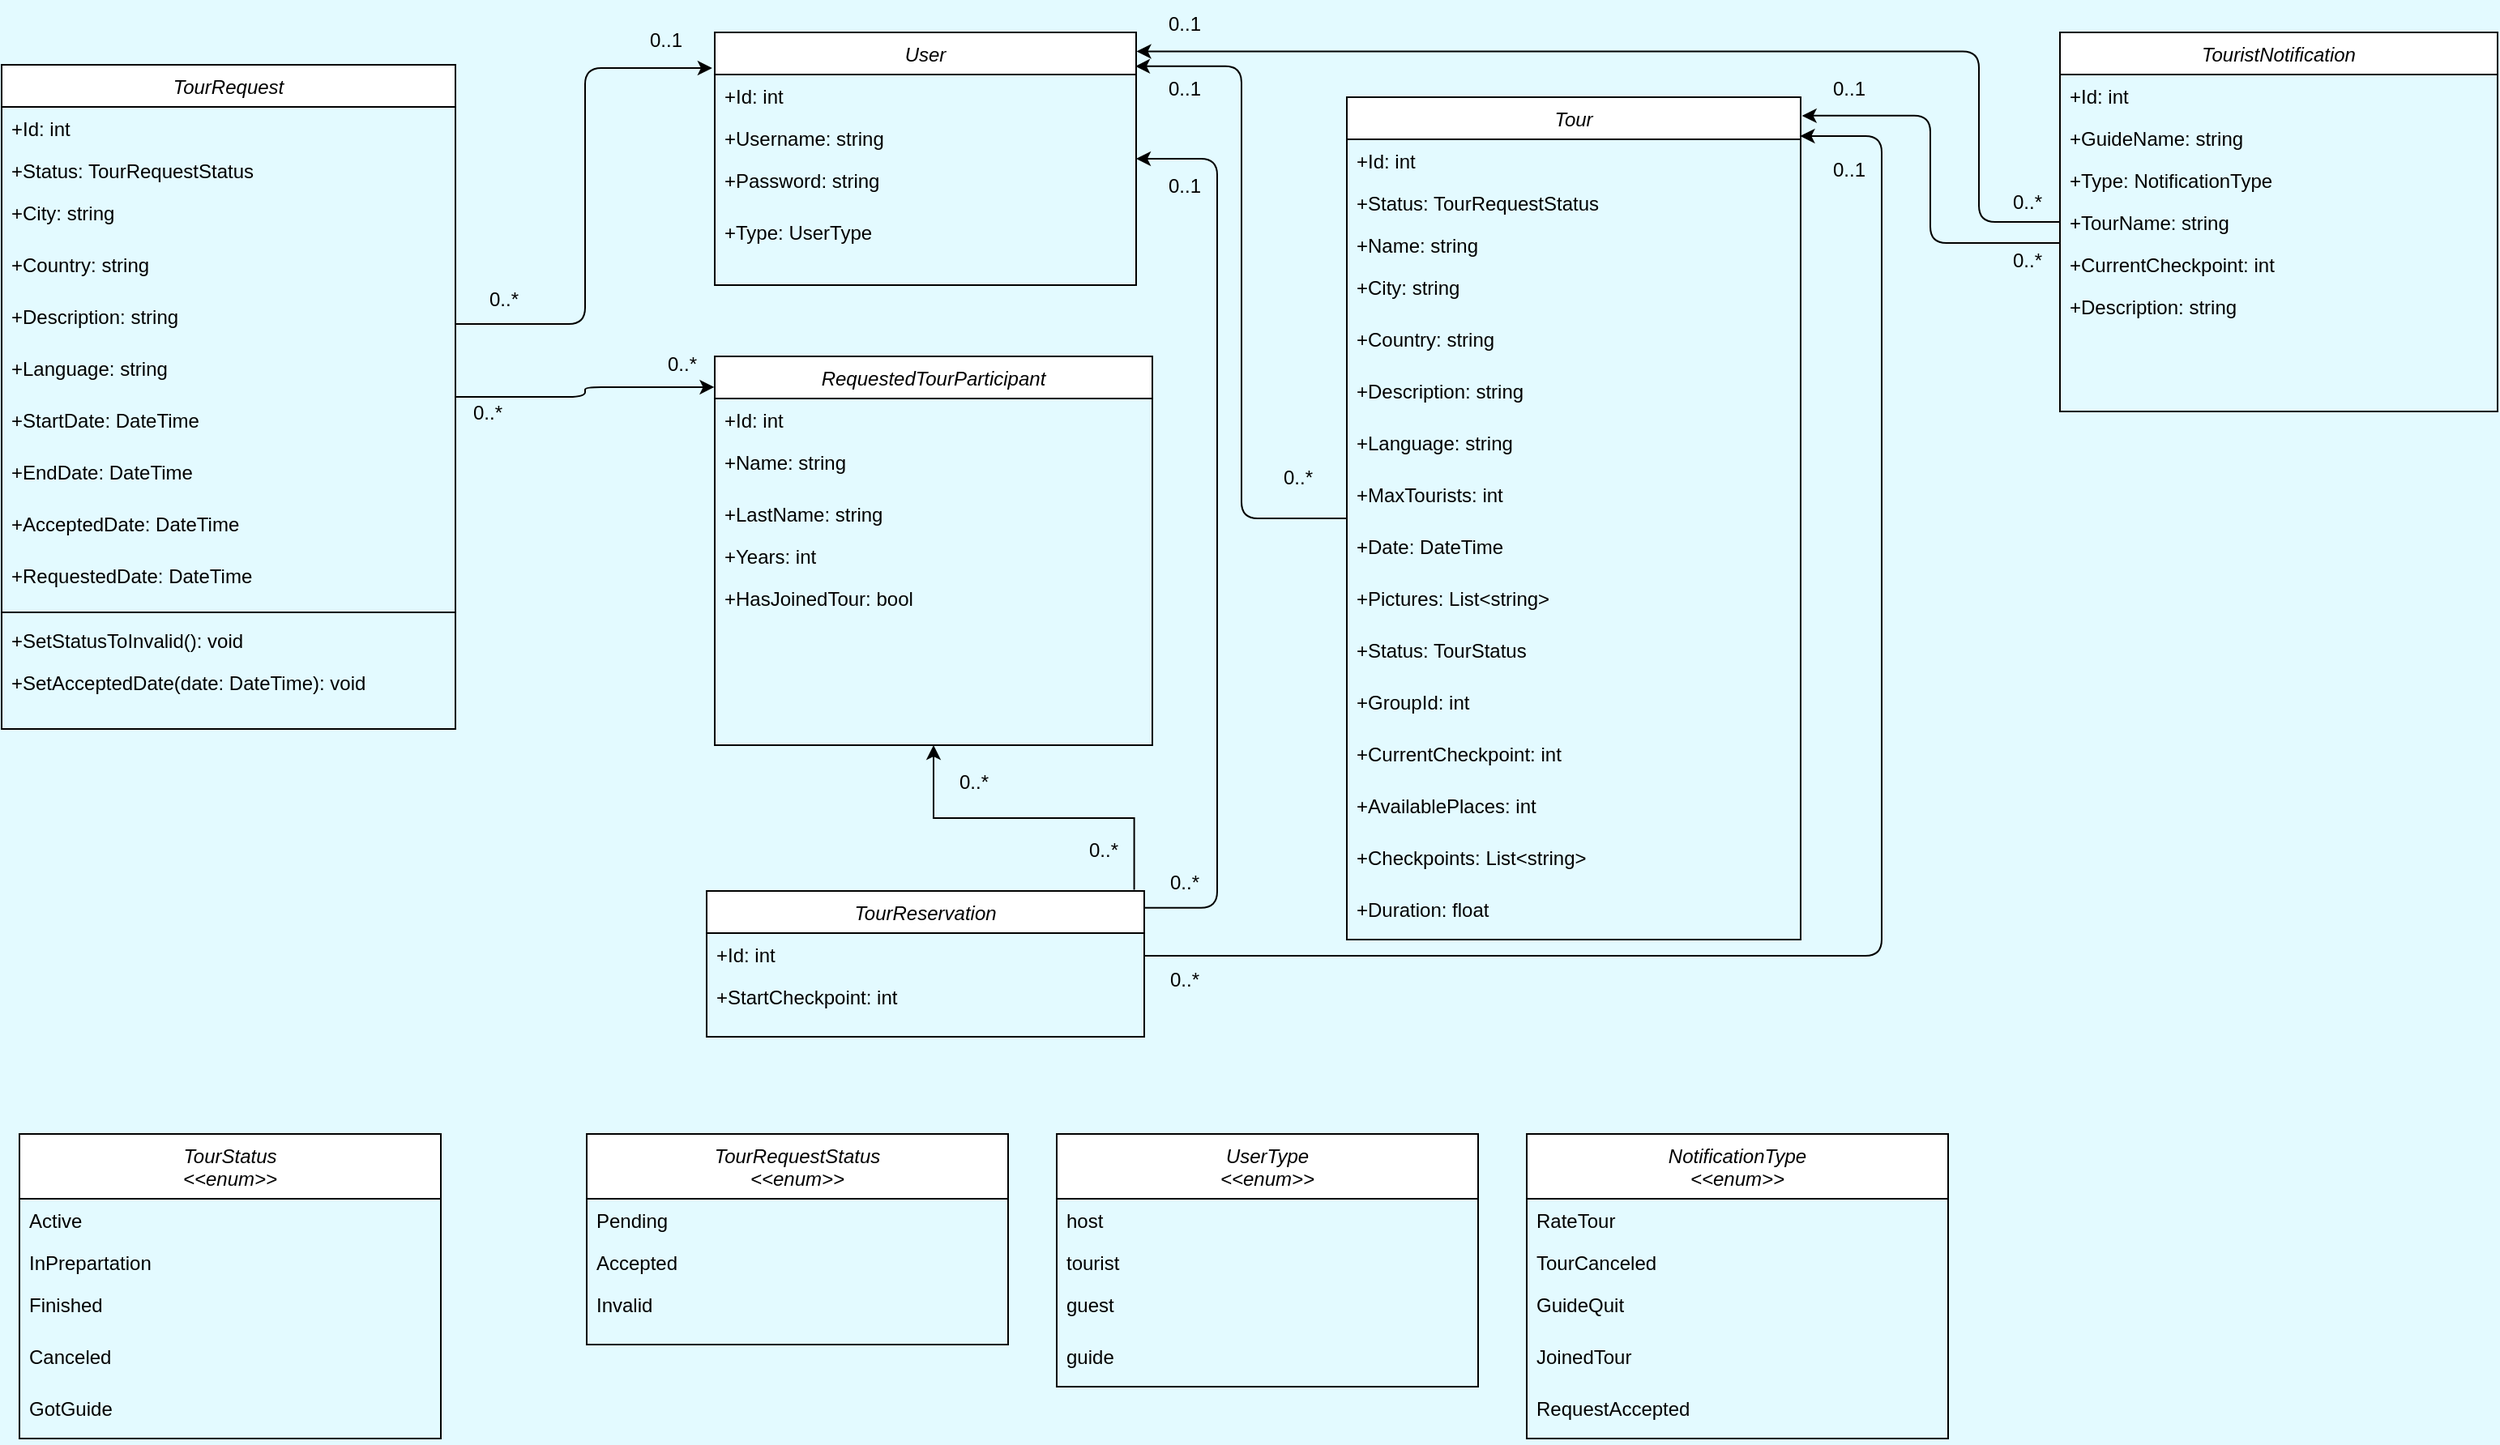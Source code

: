 <mxfile version="24.4.0" type="device">
  <diagram id="C5RBs43oDa-KdzZeNtuy" name="Page-1">
    <mxGraphModel dx="1055" dy="916" grid="1" gridSize="10" guides="1" tooltips="1" connect="1" arrows="1" fold="1" page="1" pageScale="1" pageWidth="827" pageHeight="1169" background="#E3FAFF" math="0" shadow="0">
      <root>
        <mxCell id="WIyWlLk6GJQsqaUBKTNV-0" />
        <mxCell id="WIyWlLk6GJQsqaUBKTNV-1" parent="WIyWlLk6GJQsqaUBKTNV-0" />
        <mxCell id="YYc4IIqtHpc5yu8AQ81t-61" value="" style="edgeStyle=orthogonalEdgeStyle;rounded=1;orthogonalLoop=1;jettySize=auto;html=1;entryX=-0.006;entryY=-0.154;entryDx=0;entryDy=0;entryPerimeter=0;endArrow=classic;endFill=1;curved=0;" parent="WIyWlLk6GJQsqaUBKTNV-1" source="zkfFHV4jXpPFQw0GAbJ--0" target="YYc4IIqtHpc5yu8AQ81t-7" edge="1">
          <mxGeometry relative="1" as="geometry">
            <mxPoint x="494" y="230" as="targetPoint" />
            <Array as="points">
              <mxPoint x="400" y="220" />
              <mxPoint x="400" y="62" />
            </Array>
          </mxGeometry>
        </mxCell>
        <mxCell id="YYc4IIqtHpc5yu8AQ81t-77" value="" style="edgeStyle=orthogonalEdgeStyle;rounded=1;orthogonalLoop=1;jettySize=auto;html=1;entryX=-0.001;entryY=0.079;entryDx=0;entryDy=0;entryPerimeter=0;endArrow=classic;endFill=1;curved=0;" parent="WIyWlLk6GJQsqaUBKTNV-1" source="zkfFHV4jXpPFQw0GAbJ--0" target="YYc4IIqtHpc5yu8AQ81t-65" edge="1">
          <mxGeometry relative="1" as="geometry">
            <mxPoint x="540" y="289" as="targetPoint" />
          </mxGeometry>
        </mxCell>
        <mxCell id="zkfFHV4jXpPFQw0GAbJ--0" value="TourRequest" style="swimlane;fontStyle=2;align=center;verticalAlign=top;childLayout=stackLayout;horizontal=1;startSize=26;horizontalStack=0;resizeParent=1;resizeLast=0;collapsible=1;marginBottom=0;rounded=0;shadow=0;strokeWidth=1;" parent="WIyWlLk6GJQsqaUBKTNV-1" vertex="1">
          <mxGeometry x="40" y="60" width="280" height="410" as="geometry">
            <mxRectangle x="220" y="120" width="160" height="26" as="alternateBounds" />
          </mxGeometry>
        </mxCell>
        <mxCell id="LSEYQxEJz5IPgoglVi6a-14" value="+Id: int" style="text;align=left;verticalAlign=top;spacingLeft=4;spacingRight=4;overflow=hidden;rotatable=0;points=[[0,0.5],[1,0.5]];portConstraint=eastwest;" parent="zkfFHV4jXpPFQw0GAbJ--0" vertex="1">
          <mxGeometry y="26" width="280" height="26" as="geometry" />
        </mxCell>
        <mxCell id="zkfFHV4jXpPFQw0GAbJ--2" value="+Status: TourRequestStatus" style="text;align=left;verticalAlign=top;spacingLeft=4;spacingRight=4;overflow=hidden;rotatable=0;points=[[0,0.5],[1,0.5]];portConstraint=eastwest;rounded=0;shadow=0;html=0;" parent="zkfFHV4jXpPFQw0GAbJ--0" vertex="1">
          <mxGeometry y="52" width="280" height="26" as="geometry" />
        </mxCell>
        <mxCell id="LSEYQxEJz5IPgoglVi6a-7" value="+City: string" style="text;align=left;verticalAlign=top;spacingLeft=4;spacingRight=4;overflow=hidden;rotatable=0;points=[[0,0.5],[1,0.5]];portConstraint=eastwest;rounded=0;shadow=0;html=0;" parent="zkfFHV4jXpPFQw0GAbJ--0" vertex="1">
          <mxGeometry y="78" width="280" height="32" as="geometry" />
        </mxCell>
        <mxCell id="LSEYQxEJz5IPgoglVi6a-8" value="+Country: string" style="text;align=left;verticalAlign=top;spacingLeft=4;spacingRight=4;overflow=hidden;rotatable=0;points=[[0,0.5],[1,0.5]];portConstraint=eastwest;rounded=0;shadow=0;html=0;" parent="zkfFHV4jXpPFQw0GAbJ--0" vertex="1">
          <mxGeometry y="110" width="280" height="32" as="geometry" />
        </mxCell>
        <mxCell id="LSEYQxEJz5IPgoglVi6a-9" value="+Description: string" style="text;align=left;verticalAlign=top;spacingLeft=4;spacingRight=4;overflow=hidden;rotatable=0;points=[[0,0.5],[1,0.5]];portConstraint=eastwest;rounded=0;shadow=0;html=0;" parent="zkfFHV4jXpPFQw0GAbJ--0" vertex="1">
          <mxGeometry y="142" width="280" height="32" as="geometry" />
        </mxCell>
        <mxCell id="LSEYQxEJz5IPgoglVi6a-10" value="+Language: string" style="text;align=left;verticalAlign=top;spacingLeft=4;spacingRight=4;overflow=hidden;rotatable=0;points=[[0,0.5],[1,0.5]];portConstraint=eastwest;rounded=0;shadow=0;html=0;" parent="zkfFHV4jXpPFQw0GAbJ--0" vertex="1">
          <mxGeometry y="174" width="280" height="32" as="geometry" />
        </mxCell>
        <mxCell id="LSEYQxEJz5IPgoglVi6a-12" value="+StartDate: DateTime" style="text;align=left;verticalAlign=top;spacingLeft=4;spacingRight=4;overflow=hidden;rotatable=0;points=[[0,0.5],[1,0.5]];portConstraint=eastwest;rounded=0;shadow=0;html=0;" parent="zkfFHV4jXpPFQw0GAbJ--0" vertex="1">
          <mxGeometry y="206" width="280" height="32" as="geometry" />
        </mxCell>
        <mxCell id="zkfFHV4jXpPFQw0GAbJ--3" value="+EndDate: DateTime" style="text;align=left;verticalAlign=top;spacingLeft=4;spacingRight=4;overflow=hidden;rotatable=0;points=[[0,0.5],[1,0.5]];portConstraint=eastwest;rounded=0;shadow=0;html=0;" parent="zkfFHV4jXpPFQw0GAbJ--0" vertex="1">
          <mxGeometry y="238" width="280" height="32" as="geometry" />
        </mxCell>
        <mxCell id="YYc4IIqtHpc5yu8AQ81t-0" value="+AcceptedDate: DateTime" style="text;align=left;verticalAlign=top;spacingLeft=4;spacingRight=4;overflow=hidden;rotatable=0;points=[[0,0.5],[1,0.5]];portConstraint=eastwest;rounded=0;shadow=0;html=0;" parent="zkfFHV4jXpPFQw0GAbJ--0" vertex="1">
          <mxGeometry y="270" width="280" height="32" as="geometry" />
        </mxCell>
        <mxCell id="YYc4IIqtHpc5yu8AQ81t-1" value="+RequestedDate: DateTime" style="text;align=left;verticalAlign=top;spacingLeft=4;spacingRight=4;overflow=hidden;rotatable=0;points=[[0,0.5],[1,0.5]];portConstraint=eastwest;rounded=0;shadow=0;html=0;" parent="zkfFHV4jXpPFQw0GAbJ--0" vertex="1">
          <mxGeometry y="302" width="280" height="32" as="geometry" />
        </mxCell>
        <mxCell id="zkfFHV4jXpPFQw0GAbJ--4" value="" style="line;html=1;strokeWidth=1;align=left;verticalAlign=middle;spacingTop=-1;spacingLeft=3;spacingRight=3;rotatable=0;labelPosition=right;points=[];portConstraint=eastwest;" parent="zkfFHV4jXpPFQw0GAbJ--0" vertex="1">
          <mxGeometry y="334" width="280" height="8" as="geometry" />
        </mxCell>
        <mxCell id="zkfFHV4jXpPFQw0GAbJ--5" value="+SetStatusToInvalid(): void" style="text;align=left;verticalAlign=top;spacingLeft=4;spacingRight=4;overflow=hidden;rotatable=0;points=[[0,0.5],[1,0.5]];portConstraint=eastwest;" parent="zkfFHV4jXpPFQw0GAbJ--0" vertex="1">
          <mxGeometry y="342" width="280" height="26" as="geometry" />
        </mxCell>
        <mxCell id="8SINOTwV2rvyb2fGNjgt-0" value="+SetAcceptedDate(date: DateTime): void" style="text;align=left;verticalAlign=top;spacingLeft=4;spacingRight=4;overflow=hidden;rotatable=0;points=[[0,0.5],[1,0.5]];portConstraint=eastwest;" parent="zkfFHV4jXpPFQw0GAbJ--0" vertex="1">
          <mxGeometry y="368" width="280" height="26" as="geometry" />
        </mxCell>
        <mxCell id="YYc4IIqtHpc5yu8AQ81t-6" value="User" style="swimlane;fontStyle=2;align=center;verticalAlign=top;childLayout=stackLayout;horizontal=1;startSize=26;horizontalStack=0;resizeParent=1;resizeLast=0;collapsible=1;marginBottom=0;rounded=0;shadow=0;strokeWidth=1;" parent="WIyWlLk6GJQsqaUBKTNV-1" vertex="1">
          <mxGeometry x="480" y="40" width="260" height="156" as="geometry">
            <mxRectangle x="220" y="120" width="160" height="26" as="alternateBounds" />
          </mxGeometry>
        </mxCell>
        <mxCell id="YYc4IIqtHpc5yu8AQ81t-7" value="+Id: int" style="text;align=left;verticalAlign=top;spacingLeft=4;spacingRight=4;overflow=hidden;rotatable=0;points=[[0,0.5],[1,0.5]];portConstraint=eastwest;" parent="YYc4IIqtHpc5yu8AQ81t-6" vertex="1">
          <mxGeometry y="26" width="260" height="26" as="geometry" />
        </mxCell>
        <mxCell id="YYc4IIqtHpc5yu8AQ81t-8" value="+Username: string" style="text;align=left;verticalAlign=top;spacingLeft=4;spacingRight=4;overflow=hidden;rotatable=0;points=[[0,0.5],[1,0.5]];portConstraint=eastwest;" parent="YYc4IIqtHpc5yu8AQ81t-6" vertex="1">
          <mxGeometry y="52" width="260" height="26" as="geometry" />
        </mxCell>
        <mxCell id="YYc4IIqtHpc5yu8AQ81t-9" value="+Password: string" style="text;align=left;verticalAlign=top;spacingLeft=4;spacingRight=4;overflow=hidden;rotatable=0;points=[[0,0.5],[1,0.5]];portConstraint=eastwest;rounded=0;shadow=0;html=0;" parent="YYc4IIqtHpc5yu8AQ81t-6" vertex="1">
          <mxGeometry y="78" width="260" height="32" as="geometry" />
        </mxCell>
        <mxCell id="YYc4IIqtHpc5yu8AQ81t-10" value="+Type: UserType" style="text;align=left;verticalAlign=top;spacingLeft=4;spacingRight=4;overflow=hidden;rotatable=0;points=[[0,0.5],[1,0.5]];portConstraint=eastwest;rounded=0;shadow=0;html=0;" parent="YYc4IIqtHpc5yu8AQ81t-6" vertex="1">
          <mxGeometry y="110" width="260" height="26" as="geometry" />
        </mxCell>
        <mxCell id="YYc4IIqtHpc5yu8AQ81t-22" value="TourRequestStatus&#xa;&lt;&lt;enum&gt;&gt;" style="swimlane;fontStyle=2;align=center;verticalAlign=top;childLayout=stackLayout;horizontal=1;startSize=40;horizontalStack=0;resizeParent=1;resizeLast=0;collapsible=1;marginBottom=0;rounded=0;shadow=0;strokeWidth=1;" parent="WIyWlLk6GJQsqaUBKTNV-1" vertex="1">
          <mxGeometry x="401" y="720" width="260" height="130" as="geometry">
            <mxRectangle x="220" y="120" width="160" height="26" as="alternateBounds" />
          </mxGeometry>
        </mxCell>
        <mxCell id="YYc4IIqtHpc5yu8AQ81t-23" value="Pending" style="text;align=left;verticalAlign=top;spacingLeft=4;spacingRight=4;overflow=hidden;rotatable=0;points=[[0,0.5],[1,0.5]];portConstraint=eastwest;" parent="YYc4IIqtHpc5yu8AQ81t-22" vertex="1">
          <mxGeometry y="40" width="260" height="26" as="geometry" />
        </mxCell>
        <mxCell id="YYc4IIqtHpc5yu8AQ81t-24" value="Accepted" style="text;align=left;verticalAlign=top;spacingLeft=4;spacingRight=4;overflow=hidden;rotatable=0;points=[[0,0.5],[1,0.5]];portConstraint=eastwest;" parent="YYc4IIqtHpc5yu8AQ81t-22" vertex="1">
          <mxGeometry y="66" width="260" height="26" as="geometry" />
        </mxCell>
        <mxCell id="YYc4IIqtHpc5yu8AQ81t-25" value="Invalid" style="text;align=left;verticalAlign=top;spacingLeft=4;spacingRight=4;overflow=hidden;rotatable=0;points=[[0,0.5],[1,0.5]];portConstraint=eastwest;rounded=0;shadow=0;html=0;" parent="YYc4IIqtHpc5yu8AQ81t-22" vertex="1">
          <mxGeometry y="92" width="260" height="32" as="geometry" />
        </mxCell>
        <mxCell id="YYc4IIqtHpc5yu8AQ81t-30" value="UserType&#xa;&lt;&lt;enum&gt;&gt;" style="swimlane;fontStyle=2;align=center;verticalAlign=top;childLayout=stackLayout;horizontal=1;startSize=40;horizontalStack=0;resizeParent=1;resizeLast=0;collapsible=1;marginBottom=0;rounded=0;shadow=0;strokeWidth=1;" parent="WIyWlLk6GJQsqaUBKTNV-1" vertex="1">
          <mxGeometry x="691" y="720" width="260" height="156" as="geometry">
            <mxRectangle x="220" y="120" width="160" height="26" as="alternateBounds" />
          </mxGeometry>
        </mxCell>
        <mxCell id="YYc4IIqtHpc5yu8AQ81t-31" value="host" style="text;align=left;verticalAlign=top;spacingLeft=4;spacingRight=4;overflow=hidden;rotatable=0;points=[[0,0.5],[1,0.5]];portConstraint=eastwest;" parent="YYc4IIqtHpc5yu8AQ81t-30" vertex="1">
          <mxGeometry y="40" width="260" height="26" as="geometry" />
        </mxCell>
        <mxCell id="YYc4IIqtHpc5yu8AQ81t-32" value="tourist" style="text;align=left;verticalAlign=top;spacingLeft=4;spacingRight=4;overflow=hidden;rotatable=0;points=[[0,0.5],[1,0.5]];portConstraint=eastwest;" parent="YYc4IIqtHpc5yu8AQ81t-30" vertex="1">
          <mxGeometry y="66" width="260" height="26" as="geometry" />
        </mxCell>
        <mxCell id="YYc4IIqtHpc5yu8AQ81t-33" value="guest" style="text;align=left;verticalAlign=top;spacingLeft=4;spacingRight=4;overflow=hidden;rotatable=0;points=[[0,0.5],[1,0.5]];portConstraint=eastwest;rounded=0;shadow=0;html=0;" parent="YYc4IIqtHpc5yu8AQ81t-30" vertex="1">
          <mxGeometry y="92" width="260" height="32" as="geometry" />
        </mxCell>
        <mxCell id="YYc4IIqtHpc5yu8AQ81t-34" value="guide" style="text;align=left;verticalAlign=top;spacingLeft=4;spacingRight=4;overflow=hidden;rotatable=0;points=[[0,0.5],[1,0.5]];portConstraint=eastwest;rounded=0;shadow=0;html=0;" parent="YYc4IIqtHpc5yu8AQ81t-30" vertex="1">
          <mxGeometry y="124" width="260" height="32" as="geometry" />
        </mxCell>
        <mxCell id="YYc4IIqtHpc5yu8AQ81t-65" value="RequestedTourParticipant" style="swimlane;fontStyle=2;align=center;verticalAlign=top;childLayout=stackLayout;horizontal=1;startSize=26;horizontalStack=0;resizeParent=1;resizeLast=0;collapsible=1;marginBottom=0;rounded=0;shadow=0;strokeWidth=1;" parent="WIyWlLk6GJQsqaUBKTNV-1" vertex="1">
          <mxGeometry x="480" y="240" width="270" height="240" as="geometry">
            <mxRectangle x="220" y="120" width="160" height="26" as="alternateBounds" />
          </mxGeometry>
        </mxCell>
        <mxCell id="YYc4IIqtHpc5yu8AQ81t-66" value="+Id: int" style="text;align=left;verticalAlign=top;spacingLeft=4;spacingRight=4;overflow=hidden;rotatable=0;points=[[0,0.5],[1,0.5]];portConstraint=eastwest;" parent="YYc4IIqtHpc5yu8AQ81t-65" vertex="1">
          <mxGeometry y="26" width="270" height="26" as="geometry" />
        </mxCell>
        <mxCell id="YYc4IIqtHpc5yu8AQ81t-68" value="+Name: string" style="text;align=left;verticalAlign=top;spacingLeft=4;spacingRight=4;overflow=hidden;rotatable=0;points=[[0,0.5],[1,0.5]];portConstraint=eastwest;rounded=0;shadow=0;html=0;" parent="YYc4IIqtHpc5yu8AQ81t-65" vertex="1">
          <mxGeometry y="52" width="270" height="32" as="geometry" />
        </mxCell>
        <mxCell id="YYc4IIqtHpc5yu8AQ81t-69" value="+LastName: string" style="text;align=left;verticalAlign=top;spacingLeft=4;spacingRight=4;overflow=hidden;rotatable=0;points=[[0,0.5],[1,0.5]];portConstraint=eastwest;rounded=0;shadow=0;html=0;" parent="YYc4IIqtHpc5yu8AQ81t-65" vertex="1">
          <mxGeometry y="84" width="270" height="26" as="geometry" />
        </mxCell>
        <mxCell id="YYc4IIqtHpc5yu8AQ81t-70" value="+Years: int" style="text;align=left;verticalAlign=top;spacingLeft=4;spacingRight=4;overflow=hidden;rotatable=0;points=[[0,0.5],[1,0.5]];portConstraint=eastwest;rounded=0;shadow=0;html=0;" parent="YYc4IIqtHpc5yu8AQ81t-65" vertex="1">
          <mxGeometry y="110" width="270" height="26" as="geometry" />
        </mxCell>
        <mxCell id="YYc4IIqtHpc5yu8AQ81t-71" value="+HasJoinedTour: bool" style="text;align=left;verticalAlign=top;spacingLeft=4;spacingRight=4;overflow=hidden;rotatable=0;points=[[0,0.5],[1,0.5]];portConstraint=eastwest;rounded=0;shadow=0;html=0;" parent="YYc4IIqtHpc5yu8AQ81t-65" vertex="1">
          <mxGeometry y="136" width="270" height="26" as="geometry" />
        </mxCell>
        <mxCell id="YYc4IIqtHpc5yu8AQ81t-121" value="" style="edgeStyle=orthogonalEdgeStyle;rounded=0;orthogonalLoop=1;jettySize=auto;html=1;entryX=0.5;entryY=1;entryDx=0;entryDy=0;exitX=0.977;exitY=-0.009;exitDx=0;exitDy=0;exitPerimeter=0;" parent="WIyWlLk6GJQsqaUBKTNV-1" source="YYc4IIqtHpc5yu8AQ81t-78" target="YYc4IIqtHpc5yu8AQ81t-65" edge="1">
          <mxGeometry relative="1" as="geometry">
            <mxPoint x="960" y="612.5" as="targetPoint" />
          </mxGeometry>
        </mxCell>
        <mxCell id="YYc4IIqtHpc5yu8AQ81t-125" value="" style="edgeStyle=orthogonalEdgeStyle;rounded=1;orthogonalLoop=1;jettySize=auto;html=1;entryX=0.999;entryY=0.047;entryDx=0;entryDy=0;entryPerimeter=0;curved=0;" parent="WIyWlLk6GJQsqaUBKTNV-1" source="YYc4IIqtHpc5yu8AQ81t-78" target="YYc4IIqtHpc5yu8AQ81t-93" edge="1">
          <mxGeometry relative="1" as="geometry">
            <mxPoint x="960" y="642.5" as="targetPoint" />
            <Array as="points">
              <mxPoint x="1200" y="610" />
              <mxPoint x="1200" y="104" />
              <mxPoint x="1150" y="104" />
            </Array>
          </mxGeometry>
        </mxCell>
        <mxCell id="YYc4IIqtHpc5yu8AQ81t-127" value="" style="edgeStyle=orthogonalEdgeStyle;rounded=1;orthogonalLoop=1;jettySize=auto;html=1;curved=0;exitX=0.996;exitY=0.115;exitDx=0;exitDy=0;exitPerimeter=0;" parent="WIyWlLk6GJQsqaUBKTNV-1" source="YYc4IIqtHpc5yu8AQ81t-78" target="YYc4IIqtHpc5yu8AQ81t-6" edge="1">
          <mxGeometry relative="1" as="geometry">
            <mxPoint x="960" y="642.5" as="targetPoint" />
            <Array as="points">
              <mxPoint x="744" y="580" />
              <mxPoint x="790" y="580" />
              <mxPoint x="790" y="118" />
            </Array>
          </mxGeometry>
        </mxCell>
        <mxCell id="YYc4IIqtHpc5yu8AQ81t-78" value="TourReservation" style="swimlane;fontStyle=2;align=center;verticalAlign=top;childLayout=stackLayout;horizontal=1;startSize=26;horizontalStack=0;resizeParent=1;resizeLast=0;collapsible=1;marginBottom=0;rounded=0;shadow=0;strokeWidth=1;" parent="WIyWlLk6GJQsqaUBKTNV-1" vertex="1">
          <mxGeometry x="475" y="570" width="270" height="90" as="geometry">
            <mxRectangle x="220" y="120" width="160" height="26" as="alternateBounds" />
          </mxGeometry>
        </mxCell>
        <mxCell id="YYc4IIqtHpc5yu8AQ81t-79" value="+Id: int" style="text;align=left;verticalAlign=top;spacingLeft=4;spacingRight=4;overflow=hidden;rotatable=0;points=[[0,0.5],[1,0.5]];portConstraint=eastwest;" parent="YYc4IIqtHpc5yu8AQ81t-78" vertex="1">
          <mxGeometry y="26" width="270" height="26" as="geometry" />
        </mxCell>
        <mxCell id="YYc4IIqtHpc5yu8AQ81t-83" value="+StartCheckpoint: int" style="text;align=left;verticalAlign=top;spacingLeft=4;spacingRight=4;overflow=hidden;rotatable=0;points=[[0,0.5],[1,0.5]];portConstraint=eastwest;rounded=0;shadow=0;html=0;" parent="YYc4IIqtHpc5yu8AQ81t-78" vertex="1">
          <mxGeometry y="52" width="270" height="26" as="geometry" />
        </mxCell>
        <mxCell id="YYc4IIqtHpc5yu8AQ81t-87" value="0..*" style="text;html=1;align=center;verticalAlign=middle;whiteSpace=wrap;rounded=0;" parent="WIyWlLk6GJQsqaUBKTNV-1" vertex="1">
          <mxGeometry x="610" y="488" width="60" height="30" as="geometry" />
        </mxCell>
        <mxCell id="YYc4IIqtHpc5yu8AQ81t-88" value="0..*" style="text;html=1;align=center;verticalAlign=middle;whiteSpace=wrap;rounded=0;" parent="WIyWlLk6GJQsqaUBKTNV-1" vertex="1">
          <mxGeometry x="690" y="530" width="60" height="30" as="geometry" />
        </mxCell>
        <mxCell id="YYc4IIqtHpc5yu8AQ81t-89" value="0..*" style="text;html=1;align=center;verticalAlign=middle;whiteSpace=wrap;rounded=0;" parent="WIyWlLk6GJQsqaUBKTNV-1" vertex="1">
          <mxGeometry x="320" y="190" width="60" height="30" as="geometry" />
        </mxCell>
        <mxCell id="YYc4IIqtHpc5yu8AQ81t-90" value="0..1" style="text;html=1;align=center;verticalAlign=middle;whiteSpace=wrap;rounded=0;" parent="WIyWlLk6GJQsqaUBKTNV-1" vertex="1">
          <mxGeometry x="420" y="30" width="60" height="30" as="geometry" />
        </mxCell>
        <mxCell id="YYc4IIqtHpc5yu8AQ81t-91" value="0..*" style="text;html=1;align=center;verticalAlign=middle;whiteSpace=wrap;rounded=0;" parent="WIyWlLk6GJQsqaUBKTNV-1" vertex="1">
          <mxGeometry x="310" y="260" width="60" height="30" as="geometry" />
        </mxCell>
        <mxCell id="YYc4IIqtHpc5yu8AQ81t-92" value="0..*" style="text;html=1;align=center;verticalAlign=middle;whiteSpace=wrap;rounded=0;" parent="WIyWlLk6GJQsqaUBKTNV-1" vertex="1">
          <mxGeometry x="430" y="230" width="60" height="30" as="geometry" />
        </mxCell>
        <mxCell id="YYc4IIqtHpc5yu8AQ81t-114" value="" style="edgeStyle=orthogonalEdgeStyle;rounded=1;orthogonalLoop=1;jettySize=auto;html=1;entryX=0.998;entryY=0.134;entryDx=0;entryDy=0;entryPerimeter=0;endArrow=classic;endFill=1;curved=0;" parent="WIyWlLk6GJQsqaUBKTNV-1" source="YYc4IIqtHpc5yu8AQ81t-93" target="YYc4IIqtHpc5yu8AQ81t-6" edge="1">
          <mxGeometry relative="1" as="geometry">
            <mxPoint x="650" y="275" as="targetPoint" />
          </mxGeometry>
        </mxCell>
        <mxCell id="YYc4IIqtHpc5yu8AQ81t-93" value="Tour" style="swimlane;fontStyle=2;align=center;verticalAlign=top;childLayout=stackLayout;horizontal=1;startSize=26;horizontalStack=0;resizeParent=1;resizeLast=0;collapsible=1;marginBottom=0;rounded=0;shadow=0;strokeWidth=1;" parent="WIyWlLk6GJQsqaUBKTNV-1" vertex="1">
          <mxGeometry x="870" y="80" width="280" height="520" as="geometry">
            <mxRectangle x="220" y="120" width="160" height="26" as="alternateBounds" />
          </mxGeometry>
        </mxCell>
        <mxCell id="YYc4IIqtHpc5yu8AQ81t-94" value="+Id: int" style="text;align=left;verticalAlign=top;spacingLeft=4;spacingRight=4;overflow=hidden;rotatable=0;points=[[0,0.5],[1,0.5]];portConstraint=eastwest;" parent="YYc4IIqtHpc5yu8AQ81t-93" vertex="1">
          <mxGeometry y="26" width="280" height="26" as="geometry" />
        </mxCell>
        <mxCell id="YYc4IIqtHpc5yu8AQ81t-95" value="+Status: TourRequestStatus" style="text;align=left;verticalAlign=top;spacingLeft=4;spacingRight=4;overflow=hidden;rotatable=0;points=[[0,0.5],[1,0.5]];portConstraint=eastwest;rounded=0;shadow=0;html=0;" parent="YYc4IIqtHpc5yu8AQ81t-93" vertex="1">
          <mxGeometry y="52" width="280" height="26" as="geometry" />
        </mxCell>
        <mxCell id="YYc4IIqtHpc5yu8AQ81t-116" value="+Name: string" style="text;align=left;verticalAlign=top;spacingLeft=4;spacingRight=4;overflow=hidden;rotatable=0;points=[[0,0.5],[1,0.5]];portConstraint=eastwest;rounded=0;shadow=0;html=0;" parent="YYc4IIqtHpc5yu8AQ81t-93" vertex="1">
          <mxGeometry y="78" width="280" height="26" as="geometry" />
        </mxCell>
        <mxCell id="YYc4IIqtHpc5yu8AQ81t-96" value="+City: string" style="text;align=left;verticalAlign=top;spacingLeft=4;spacingRight=4;overflow=hidden;rotatable=0;points=[[0,0.5],[1,0.5]];portConstraint=eastwest;rounded=0;shadow=0;html=0;" parent="YYc4IIqtHpc5yu8AQ81t-93" vertex="1">
          <mxGeometry y="104" width="280" height="32" as="geometry" />
        </mxCell>
        <mxCell id="YYc4IIqtHpc5yu8AQ81t-97" value="+Country: string" style="text;align=left;verticalAlign=top;spacingLeft=4;spacingRight=4;overflow=hidden;rotatable=0;points=[[0,0.5],[1,0.5]];portConstraint=eastwest;rounded=0;shadow=0;html=0;" parent="YYc4IIqtHpc5yu8AQ81t-93" vertex="1">
          <mxGeometry y="136" width="280" height="32" as="geometry" />
        </mxCell>
        <mxCell id="YYc4IIqtHpc5yu8AQ81t-98" value="+Description: string" style="text;align=left;verticalAlign=top;spacingLeft=4;spacingRight=4;overflow=hidden;rotatable=0;points=[[0,0.5],[1,0.5]];portConstraint=eastwest;rounded=0;shadow=0;html=0;" parent="YYc4IIqtHpc5yu8AQ81t-93" vertex="1">
          <mxGeometry y="168" width="280" height="32" as="geometry" />
        </mxCell>
        <mxCell id="YYc4IIqtHpc5yu8AQ81t-99" value="+Language: string" style="text;align=left;verticalAlign=top;spacingLeft=4;spacingRight=4;overflow=hidden;rotatable=0;points=[[0,0.5],[1,0.5]];portConstraint=eastwest;rounded=0;shadow=0;html=0;" parent="YYc4IIqtHpc5yu8AQ81t-93" vertex="1">
          <mxGeometry y="200" width="280" height="32" as="geometry" />
        </mxCell>
        <mxCell id="YYc4IIqtHpc5yu8AQ81t-100" value="+MaxTourists: int" style="text;align=left;verticalAlign=top;spacingLeft=4;spacingRight=4;overflow=hidden;rotatable=0;points=[[0,0.5],[1,0.5]];portConstraint=eastwest;rounded=0;shadow=0;html=0;" parent="YYc4IIqtHpc5yu8AQ81t-93" vertex="1">
          <mxGeometry y="232" width="280" height="32" as="geometry" />
        </mxCell>
        <mxCell id="YYc4IIqtHpc5yu8AQ81t-101" value="+Date: DateTime" style="text;align=left;verticalAlign=top;spacingLeft=4;spacingRight=4;overflow=hidden;rotatable=0;points=[[0,0.5],[1,0.5]];portConstraint=eastwest;rounded=0;shadow=0;html=0;" parent="YYc4IIqtHpc5yu8AQ81t-93" vertex="1">
          <mxGeometry y="264" width="280" height="32" as="geometry" />
        </mxCell>
        <mxCell id="YYc4IIqtHpc5yu8AQ81t-102" value="+Pictures: List&lt;string&gt;" style="text;align=left;verticalAlign=top;spacingLeft=4;spacingRight=4;overflow=hidden;rotatable=0;points=[[0,0.5],[1,0.5]];portConstraint=eastwest;rounded=0;shadow=0;html=0;" parent="YYc4IIqtHpc5yu8AQ81t-93" vertex="1">
          <mxGeometry y="296" width="280" height="32" as="geometry" />
        </mxCell>
        <mxCell id="YYc4IIqtHpc5yu8AQ81t-103" value="+Status: TourStatus" style="text;align=left;verticalAlign=top;spacingLeft=4;spacingRight=4;overflow=hidden;rotatable=0;points=[[0,0.5],[1,0.5]];portConstraint=eastwest;rounded=0;shadow=0;html=0;" parent="YYc4IIqtHpc5yu8AQ81t-93" vertex="1">
          <mxGeometry y="328" width="280" height="32" as="geometry" />
        </mxCell>
        <mxCell id="YYc4IIqtHpc5yu8AQ81t-104" value="+GroupId: int" style="text;align=left;verticalAlign=top;spacingLeft=4;spacingRight=4;overflow=hidden;rotatable=0;points=[[0,0.5],[1,0.5]];portConstraint=eastwest;rounded=0;shadow=0;html=0;" parent="YYc4IIqtHpc5yu8AQ81t-93" vertex="1">
          <mxGeometry y="360" width="280" height="32" as="geometry" />
        </mxCell>
        <mxCell id="YYc4IIqtHpc5yu8AQ81t-110" value="+CurrentCheckpoint: int" style="text;align=left;verticalAlign=top;spacingLeft=4;spacingRight=4;overflow=hidden;rotatable=0;points=[[0,0.5],[1,0.5]];portConstraint=eastwest;rounded=0;shadow=0;html=0;" parent="YYc4IIqtHpc5yu8AQ81t-93" vertex="1">
          <mxGeometry y="392" width="280" height="32" as="geometry" />
        </mxCell>
        <mxCell id="YYc4IIqtHpc5yu8AQ81t-112" value="+AvailablePlaces: int" style="text;align=left;verticalAlign=top;spacingLeft=4;spacingRight=4;overflow=hidden;rotatable=0;points=[[0,0.5],[1,0.5]];portConstraint=eastwest;rounded=0;shadow=0;html=0;" parent="YYc4IIqtHpc5yu8AQ81t-93" vertex="1">
          <mxGeometry y="424" width="280" height="32" as="geometry" />
        </mxCell>
        <mxCell id="YYc4IIqtHpc5yu8AQ81t-115" value="+Checkpoints: List&lt;string&gt;" style="text;align=left;verticalAlign=top;spacingLeft=4;spacingRight=4;overflow=hidden;rotatable=0;points=[[0,0.5],[1,0.5]];portConstraint=eastwest;rounded=0;shadow=0;html=0;" parent="YYc4IIqtHpc5yu8AQ81t-93" vertex="1">
          <mxGeometry y="456" width="280" height="32" as="geometry" />
        </mxCell>
        <mxCell id="YYc4IIqtHpc5yu8AQ81t-117" value="+Duration: float" style="text;align=left;verticalAlign=top;spacingLeft=4;spacingRight=4;overflow=hidden;rotatable=0;points=[[0,0.5],[1,0.5]];portConstraint=eastwest;rounded=0;shadow=0;html=0;" parent="YYc4IIqtHpc5yu8AQ81t-93" vertex="1">
          <mxGeometry y="488" width="280" height="32" as="geometry" />
        </mxCell>
        <mxCell id="YYc4IIqtHpc5yu8AQ81t-118" value="0..1" style="text;html=1;align=center;verticalAlign=middle;whiteSpace=wrap;rounded=0;" parent="WIyWlLk6GJQsqaUBKTNV-1" vertex="1">
          <mxGeometry x="740" y="60" width="60" height="30" as="geometry" />
        </mxCell>
        <mxCell id="YYc4IIqtHpc5yu8AQ81t-119" value="0..*" style="text;html=1;align=center;verticalAlign=middle;whiteSpace=wrap;rounded=0;" parent="WIyWlLk6GJQsqaUBKTNV-1" vertex="1">
          <mxGeometry x="810" y="300" width="60" height="30" as="geometry" />
        </mxCell>
        <mxCell id="YYc4IIqtHpc5yu8AQ81t-128" value="0..1" style="text;html=1;align=center;verticalAlign=middle;whiteSpace=wrap;rounded=0;" parent="WIyWlLk6GJQsqaUBKTNV-1" vertex="1">
          <mxGeometry x="740" y="120" width="60" height="30" as="geometry" />
        </mxCell>
        <mxCell id="YYc4IIqtHpc5yu8AQ81t-129" value="0..*" style="text;html=1;align=center;verticalAlign=middle;whiteSpace=wrap;rounded=0;" parent="WIyWlLk6GJQsqaUBKTNV-1" vertex="1">
          <mxGeometry x="740" y="550" width="60" height="30" as="geometry" />
        </mxCell>
        <mxCell id="YYc4IIqtHpc5yu8AQ81t-130" value="0..*" style="text;html=1;align=center;verticalAlign=middle;whiteSpace=wrap;rounded=0;" parent="WIyWlLk6GJQsqaUBKTNV-1" vertex="1">
          <mxGeometry x="740" y="610" width="60" height="30" as="geometry" />
        </mxCell>
        <mxCell id="YYc4IIqtHpc5yu8AQ81t-131" value="0..1" style="text;html=1;align=center;verticalAlign=middle;whiteSpace=wrap;rounded=0;" parent="WIyWlLk6GJQsqaUBKTNV-1" vertex="1">
          <mxGeometry x="1150" y="110" width="60" height="30" as="geometry" />
        </mxCell>
        <mxCell id="YYc4IIqtHpc5yu8AQ81t-132" value="TourStatus&#xa;&lt;&lt;enum&gt;&gt;" style="swimlane;fontStyle=2;align=center;verticalAlign=top;childLayout=stackLayout;horizontal=1;startSize=40;horizontalStack=0;resizeParent=1;resizeLast=0;collapsible=1;marginBottom=0;rounded=0;shadow=0;strokeWidth=1;" parent="WIyWlLk6GJQsqaUBKTNV-1" vertex="1">
          <mxGeometry x="51" y="720" width="260" height="188" as="geometry">
            <mxRectangle x="220" y="120" width="160" height="26" as="alternateBounds" />
          </mxGeometry>
        </mxCell>
        <mxCell id="YYc4IIqtHpc5yu8AQ81t-133" value="Active" style="text;align=left;verticalAlign=top;spacingLeft=4;spacingRight=4;overflow=hidden;rotatable=0;points=[[0,0.5],[1,0.5]];portConstraint=eastwest;" parent="YYc4IIqtHpc5yu8AQ81t-132" vertex="1">
          <mxGeometry y="40" width="260" height="26" as="geometry" />
        </mxCell>
        <mxCell id="YYc4IIqtHpc5yu8AQ81t-134" value="InPrepartation" style="text;align=left;verticalAlign=top;spacingLeft=4;spacingRight=4;overflow=hidden;rotatable=0;points=[[0,0.5],[1,0.5]];portConstraint=eastwest;" parent="YYc4IIqtHpc5yu8AQ81t-132" vertex="1">
          <mxGeometry y="66" width="260" height="26" as="geometry" />
        </mxCell>
        <mxCell id="YYc4IIqtHpc5yu8AQ81t-136" value="Finished" style="text;align=left;verticalAlign=top;spacingLeft=4;spacingRight=4;overflow=hidden;rotatable=0;points=[[0,0.5],[1,0.5]];portConstraint=eastwest;rounded=0;shadow=0;html=0;" parent="YYc4IIqtHpc5yu8AQ81t-132" vertex="1">
          <mxGeometry y="92" width="260" height="32" as="geometry" />
        </mxCell>
        <mxCell id="YYc4IIqtHpc5yu8AQ81t-137" value="Canceled" style="text;align=left;verticalAlign=top;spacingLeft=4;spacingRight=4;overflow=hidden;rotatable=0;points=[[0,0.5],[1,0.5]];portConstraint=eastwest;rounded=0;shadow=0;html=0;" parent="YYc4IIqtHpc5yu8AQ81t-132" vertex="1">
          <mxGeometry y="124" width="260" height="32" as="geometry" />
        </mxCell>
        <mxCell id="YYc4IIqtHpc5yu8AQ81t-135" value="GotGuide" style="text;align=left;verticalAlign=top;spacingLeft=4;spacingRight=4;overflow=hidden;rotatable=0;points=[[0,0.5],[1,0.5]];portConstraint=eastwest;rounded=0;shadow=0;html=0;" parent="YYc4IIqtHpc5yu8AQ81t-132" vertex="1">
          <mxGeometry y="156" width="260" height="32" as="geometry" />
        </mxCell>
        <mxCell id="YYc4IIqtHpc5yu8AQ81t-138" value="TouristNotification" style="swimlane;fontStyle=2;align=center;verticalAlign=top;childLayout=stackLayout;horizontal=1;startSize=26;horizontalStack=0;resizeParent=1;resizeLast=0;collapsible=1;marginBottom=0;rounded=0;shadow=0;strokeWidth=1;" parent="WIyWlLk6GJQsqaUBKTNV-1" vertex="1">
          <mxGeometry x="1310" y="40" width="270" height="234" as="geometry">
            <mxRectangle x="220" y="120" width="160" height="26" as="alternateBounds" />
          </mxGeometry>
        </mxCell>
        <mxCell id="YYc4IIqtHpc5yu8AQ81t-139" value="+Id: int" style="text;align=left;verticalAlign=top;spacingLeft=4;spacingRight=4;overflow=hidden;rotatable=0;points=[[0,0.5],[1,0.5]];portConstraint=eastwest;" parent="YYc4IIqtHpc5yu8AQ81t-138" vertex="1">
          <mxGeometry y="26" width="270" height="26" as="geometry" />
        </mxCell>
        <mxCell id="YYc4IIqtHpc5yu8AQ81t-144" value="+GuideName: string" style="text;align=left;verticalAlign=top;spacingLeft=4;spacingRight=4;overflow=hidden;rotatable=0;points=[[0,0.5],[1,0.5]];portConstraint=eastwest;rounded=0;shadow=0;html=0;" parent="YYc4IIqtHpc5yu8AQ81t-138" vertex="1">
          <mxGeometry y="52" width="270" height="26" as="geometry" />
        </mxCell>
        <mxCell id="YYc4IIqtHpc5yu8AQ81t-143" value="+Type: NotificationType" style="text;align=left;verticalAlign=top;spacingLeft=4;spacingRight=4;overflow=hidden;rotatable=0;points=[[0,0.5],[1,0.5]];portConstraint=eastwest;rounded=0;shadow=0;html=0;" parent="YYc4IIqtHpc5yu8AQ81t-138" vertex="1">
          <mxGeometry y="78" width="270" height="26" as="geometry" />
        </mxCell>
        <mxCell id="YYc4IIqtHpc5yu8AQ81t-145" value="+TourName: string" style="text;align=left;verticalAlign=top;spacingLeft=4;spacingRight=4;overflow=hidden;rotatable=0;points=[[0,0.5],[1,0.5]];portConstraint=eastwest;rounded=0;shadow=0;html=0;" parent="YYc4IIqtHpc5yu8AQ81t-138" vertex="1">
          <mxGeometry y="104" width="270" height="26" as="geometry" />
        </mxCell>
        <mxCell id="YYc4IIqtHpc5yu8AQ81t-146" value="+CurrentCheckpoint: int" style="text;align=left;verticalAlign=top;spacingLeft=4;spacingRight=4;overflow=hidden;rotatable=0;points=[[0,0.5],[1,0.5]];portConstraint=eastwest;rounded=0;shadow=0;html=0;" parent="YYc4IIqtHpc5yu8AQ81t-138" vertex="1">
          <mxGeometry y="130" width="270" height="26" as="geometry" />
        </mxCell>
        <mxCell id="YYc4IIqtHpc5yu8AQ81t-140" value="+Description: string" style="text;align=left;verticalAlign=top;spacingLeft=4;spacingRight=4;overflow=hidden;rotatable=0;points=[[0,0.5],[1,0.5]];portConstraint=eastwest;rounded=0;shadow=0;html=0;" parent="YYc4IIqtHpc5yu8AQ81t-138" vertex="1">
          <mxGeometry y="156" width="270" height="26" as="geometry" />
        </mxCell>
        <mxCell id="YYc4IIqtHpc5yu8AQ81t-148" style="edgeStyle=orthogonalEdgeStyle;rounded=1;orthogonalLoop=1;jettySize=auto;html=1;entryX=1.001;entryY=0.075;entryDx=0;entryDy=0;entryPerimeter=0;curved=0;" parent="WIyWlLk6GJQsqaUBKTNV-1" source="YYc4IIqtHpc5yu8AQ81t-138" target="YYc4IIqtHpc5yu8AQ81t-6" edge="1">
          <mxGeometry relative="1" as="geometry">
            <Array as="points">
              <mxPoint x="1260" y="157" />
              <mxPoint x="1260" y="52" />
            </Array>
          </mxGeometry>
        </mxCell>
        <mxCell id="YYc4IIqtHpc5yu8AQ81t-149" value="0..1" style="text;html=1;align=center;verticalAlign=middle;whiteSpace=wrap;rounded=0;" parent="WIyWlLk6GJQsqaUBKTNV-1" vertex="1">
          <mxGeometry x="740" y="20" width="60" height="30" as="geometry" />
        </mxCell>
        <mxCell id="YYc4IIqtHpc5yu8AQ81t-150" value="0..*" style="text;html=1;align=center;verticalAlign=middle;whiteSpace=wrap;rounded=0;" parent="WIyWlLk6GJQsqaUBKTNV-1" vertex="1">
          <mxGeometry x="1260" y="130" width="60" height="30" as="geometry" />
        </mxCell>
        <mxCell id="YYc4IIqtHpc5yu8AQ81t-153" style="edgeStyle=orthogonalEdgeStyle;rounded=1;orthogonalLoop=1;jettySize=auto;html=1;entryX=1.003;entryY=0.022;entryDx=0;entryDy=0;entryPerimeter=0;curved=0;" parent="WIyWlLk6GJQsqaUBKTNV-1" source="YYc4IIqtHpc5yu8AQ81t-138" target="YYc4IIqtHpc5yu8AQ81t-93" edge="1">
          <mxGeometry relative="1" as="geometry">
            <Array as="points">
              <mxPoint x="1230" y="170" />
              <mxPoint x="1230" y="91" />
            </Array>
          </mxGeometry>
        </mxCell>
        <mxCell id="YYc4IIqtHpc5yu8AQ81t-154" value="0..*" style="text;html=1;align=center;verticalAlign=middle;whiteSpace=wrap;rounded=0;" parent="WIyWlLk6GJQsqaUBKTNV-1" vertex="1">
          <mxGeometry x="1260" y="166" width="60" height="30" as="geometry" />
        </mxCell>
        <mxCell id="YYc4IIqtHpc5yu8AQ81t-155" value="0..1" style="text;html=1;align=center;verticalAlign=middle;whiteSpace=wrap;rounded=0;" parent="WIyWlLk6GJQsqaUBKTNV-1" vertex="1">
          <mxGeometry x="1150" y="60" width="60" height="30" as="geometry" />
        </mxCell>
        <mxCell id="YYc4IIqtHpc5yu8AQ81t-156" value="NotificationType&#xa;&lt;&lt;enum&gt;&gt;" style="swimlane;fontStyle=2;align=center;verticalAlign=top;childLayout=stackLayout;horizontal=1;startSize=40;horizontalStack=0;resizeParent=1;resizeLast=0;collapsible=1;marginBottom=0;rounded=0;shadow=0;strokeWidth=1;" parent="WIyWlLk6GJQsqaUBKTNV-1" vertex="1">
          <mxGeometry x="981" y="720" width="260" height="188" as="geometry">
            <mxRectangle x="220" y="120" width="160" height="26" as="alternateBounds" />
          </mxGeometry>
        </mxCell>
        <mxCell id="YYc4IIqtHpc5yu8AQ81t-157" value="RateTour" style="text;align=left;verticalAlign=top;spacingLeft=4;spacingRight=4;overflow=hidden;rotatable=0;points=[[0,0.5],[1,0.5]];portConstraint=eastwest;" parent="YYc4IIqtHpc5yu8AQ81t-156" vertex="1">
          <mxGeometry y="40" width="260" height="26" as="geometry" />
        </mxCell>
        <mxCell id="YYc4IIqtHpc5yu8AQ81t-158" value="TourCanceled" style="text;align=left;verticalAlign=top;spacingLeft=4;spacingRight=4;overflow=hidden;rotatable=0;points=[[0,0.5],[1,0.5]];portConstraint=eastwest;" parent="YYc4IIqtHpc5yu8AQ81t-156" vertex="1">
          <mxGeometry y="66" width="260" height="26" as="geometry" />
        </mxCell>
        <mxCell id="YYc4IIqtHpc5yu8AQ81t-159" value="GuideQuit" style="text;align=left;verticalAlign=top;spacingLeft=4;spacingRight=4;overflow=hidden;rotatable=0;points=[[0,0.5],[1,0.5]];portConstraint=eastwest;rounded=0;shadow=0;html=0;" parent="YYc4IIqtHpc5yu8AQ81t-156" vertex="1">
          <mxGeometry y="92" width="260" height="32" as="geometry" />
        </mxCell>
        <mxCell id="YYc4IIqtHpc5yu8AQ81t-161" value="JoinedTour" style="text;align=left;verticalAlign=top;spacingLeft=4;spacingRight=4;overflow=hidden;rotatable=0;points=[[0,0.5],[1,0.5]];portConstraint=eastwest;rounded=0;shadow=0;html=0;" parent="YYc4IIqtHpc5yu8AQ81t-156" vertex="1">
          <mxGeometry y="124" width="260" height="32" as="geometry" />
        </mxCell>
        <mxCell id="YYc4IIqtHpc5yu8AQ81t-162" value="RequestAccepted" style="text;align=left;verticalAlign=top;spacingLeft=4;spacingRight=4;overflow=hidden;rotatable=0;points=[[0,0.5],[1,0.5]];portConstraint=eastwest;rounded=0;shadow=0;html=0;" parent="YYc4IIqtHpc5yu8AQ81t-156" vertex="1">
          <mxGeometry y="156" width="260" height="32" as="geometry" />
        </mxCell>
      </root>
    </mxGraphModel>
  </diagram>
</mxfile>
